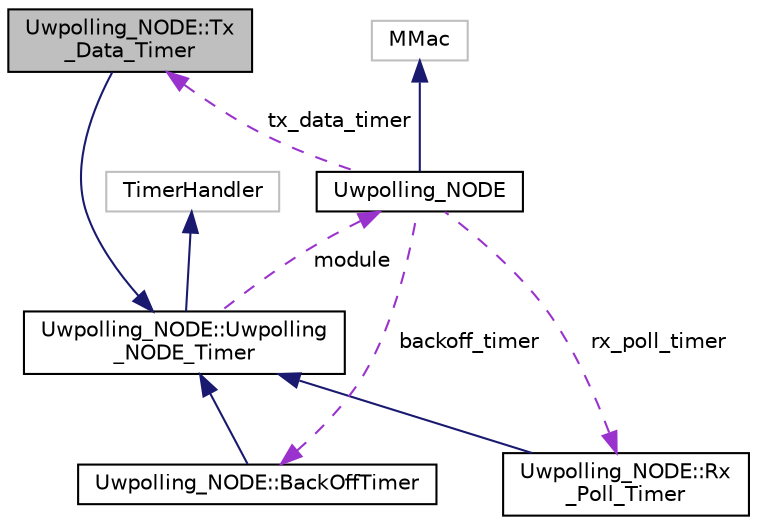 digraph "Uwpolling_NODE::Tx_Data_Timer"
{
 // LATEX_PDF_SIZE
  edge [fontname="Helvetica",fontsize="10",labelfontname="Helvetica",labelfontsize="10"];
  node [fontname="Helvetica",fontsize="10",shape=record];
  Node1 [label="Uwpolling_NODE::Tx\l_Data_Timer",height=0.2,width=0.4,color="black", fillcolor="grey75", style="filled", fontcolor="black",tooltip="Class (inherited from Uwpolling_NODE_Timer) used to handle the time between the transmission of the D..."];
  Node2 -> Node1 [dir="back",color="midnightblue",fontsize="10",style="solid",fontname="Helvetica"];
  Node2 [label="Uwpolling_NODE::Uwpolling\l_NODE_Timer",height=0.2,width=0.4,color="black", fillcolor="white", style="filled",URL="$classUwpolling__NODE_1_1Uwpolling__NODE__Timer.html",tooltip="Class that describes the timer in the AUV."];
  Node3 -> Node2 [dir="back",color="midnightblue",fontsize="10",style="solid",fontname="Helvetica"];
  Node3 [label="TimerHandler",height=0.2,width=0.4,color="grey75", fillcolor="white", style="filled",tooltip=" "];
  Node4 -> Node2 [dir="back",color="darkorchid3",fontsize="10",style="dashed",label=" module" ,fontname="Helvetica"];
  Node4 [label="Uwpolling_NODE",height=0.2,width=0.4,color="black", fillcolor="white", style="filled",URL="$classUwpolling__NODE.html",tooltip="Class used to represents the UWPOLLING MAC layer of a node."];
  Node5 -> Node4 [dir="back",color="midnightblue",fontsize="10",style="solid",fontname="Helvetica"];
  Node5 [label="MMac",height=0.2,width=0.4,color="grey75", fillcolor="white", style="filled",tooltip=" "];
  Node1 -> Node4 [dir="back",color="darkorchid3",fontsize="10",style="dashed",label=" tx_data_timer" ,fontname="Helvetica"];
  Node6 -> Node4 [dir="back",color="darkorchid3",fontsize="10",style="dashed",label=" backoff_timer" ,fontname="Helvetica"];
  Node6 [label="Uwpolling_NODE::BackOffTimer",height=0.2,width=0.4,color="black", fillcolor="white", style="filled",URL="$classUwpolling__NODE_1_1BackOffTimer.html",tooltip="Class (inherited from Uwpolling_NODE_Timer) used to handle the time of backoff of the node before tra..."];
  Node2 -> Node6 [dir="back",color="midnightblue",fontsize="10",style="solid",fontname="Helvetica"];
  Node7 -> Node4 [dir="back",color="darkorchid3",fontsize="10",style="dashed",label=" rx_poll_timer" ,fontname="Helvetica"];
  Node7 [label="Uwpolling_NODE::Rx\l_Poll_Timer",height=0.2,width=0.4,color="black", fillcolor="white", style="filled",URL="$classUwpolling__NODE_1_1Rx__Poll__Timer.html",tooltip="Class (inherited from Uwpolling_NODE_Timer) used to handle the time in which the NODE wait for the PO..."];
  Node2 -> Node7 [dir="back",color="midnightblue",fontsize="10",style="solid",fontname="Helvetica"];
}
